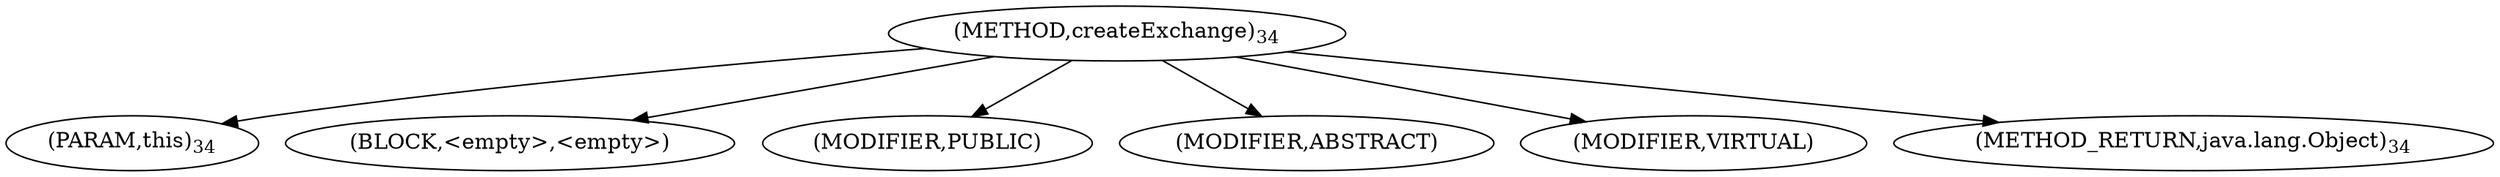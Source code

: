 digraph "createExchange" {  
"15" [label = <(METHOD,createExchange)<SUB>34</SUB>> ]
"16" [label = <(PARAM,this)<SUB>34</SUB>> ]
"17" [label = <(BLOCK,&lt;empty&gt;,&lt;empty&gt;)> ]
"18" [label = <(MODIFIER,PUBLIC)> ]
"19" [label = <(MODIFIER,ABSTRACT)> ]
"20" [label = <(MODIFIER,VIRTUAL)> ]
"21" [label = <(METHOD_RETURN,java.lang.Object)<SUB>34</SUB>> ]
  "15" -> "16" 
  "15" -> "17" 
  "15" -> "18" 
  "15" -> "19" 
  "15" -> "20" 
  "15" -> "21" 
}
